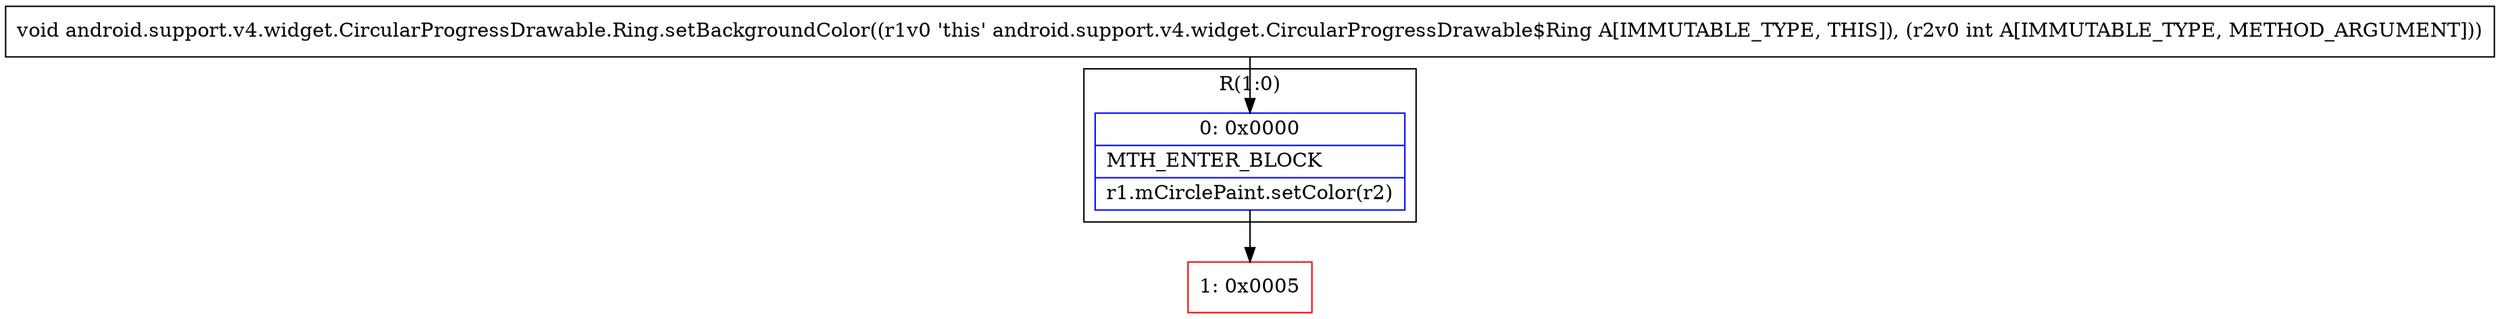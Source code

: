 digraph "CFG forandroid.support.v4.widget.CircularProgressDrawable.Ring.setBackgroundColor(I)V" {
subgraph cluster_Region_2098119232 {
label = "R(1:0)";
node [shape=record,color=blue];
Node_0 [shape=record,label="{0\:\ 0x0000|MTH_ENTER_BLOCK\l|r1.mCirclePaint.setColor(r2)\l}"];
}
Node_1 [shape=record,color=red,label="{1\:\ 0x0005}"];
MethodNode[shape=record,label="{void android.support.v4.widget.CircularProgressDrawable.Ring.setBackgroundColor((r1v0 'this' android.support.v4.widget.CircularProgressDrawable$Ring A[IMMUTABLE_TYPE, THIS]), (r2v0 int A[IMMUTABLE_TYPE, METHOD_ARGUMENT])) }"];
MethodNode -> Node_0;
Node_0 -> Node_1;
}

